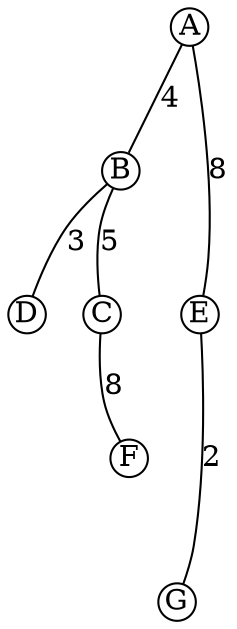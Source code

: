 graph Demo {
      node [height=0.25,width=0.25,fixedsize=true]

      A -- B [label="4"]
      A -- E [label="8"]
      B -- E [label="10", style="invis"]
      B -- D [label="3"]
      B -- C [label="5"]
      C -- F [label="8"]
      E -- F [label="8", style="invis"]
      E -- G [label="2"]
      F -- G [label="11", style="invis"] 
}
